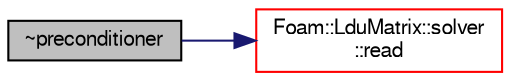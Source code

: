 digraph "~preconditioner"
{
  bgcolor="transparent";
  edge [fontname="FreeSans",fontsize="10",labelfontname="FreeSans",labelfontsize="10"];
  node [fontname="FreeSans",fontsize="10",shape=record];
  rankdir="LR";
  Node395 [label="~preconditioner",height=0.2,width=0.4,color="black", fillcolor="grey75", style="filled", fontcolor="black"];
  Node395 -> Node396 [color="midnightblue",fontsize="10",style="solid",fontname="FreeSans"];
  Node396 [label="Foam::LduMatrix::solver\l::read",height=0.2,width=0.4,color="red",URL="$a26794.html#a3ec88212ccd803105175cbbf682fc9ab",tooltip="Read and reset the solver parameters from the given dictionary. "];
}
